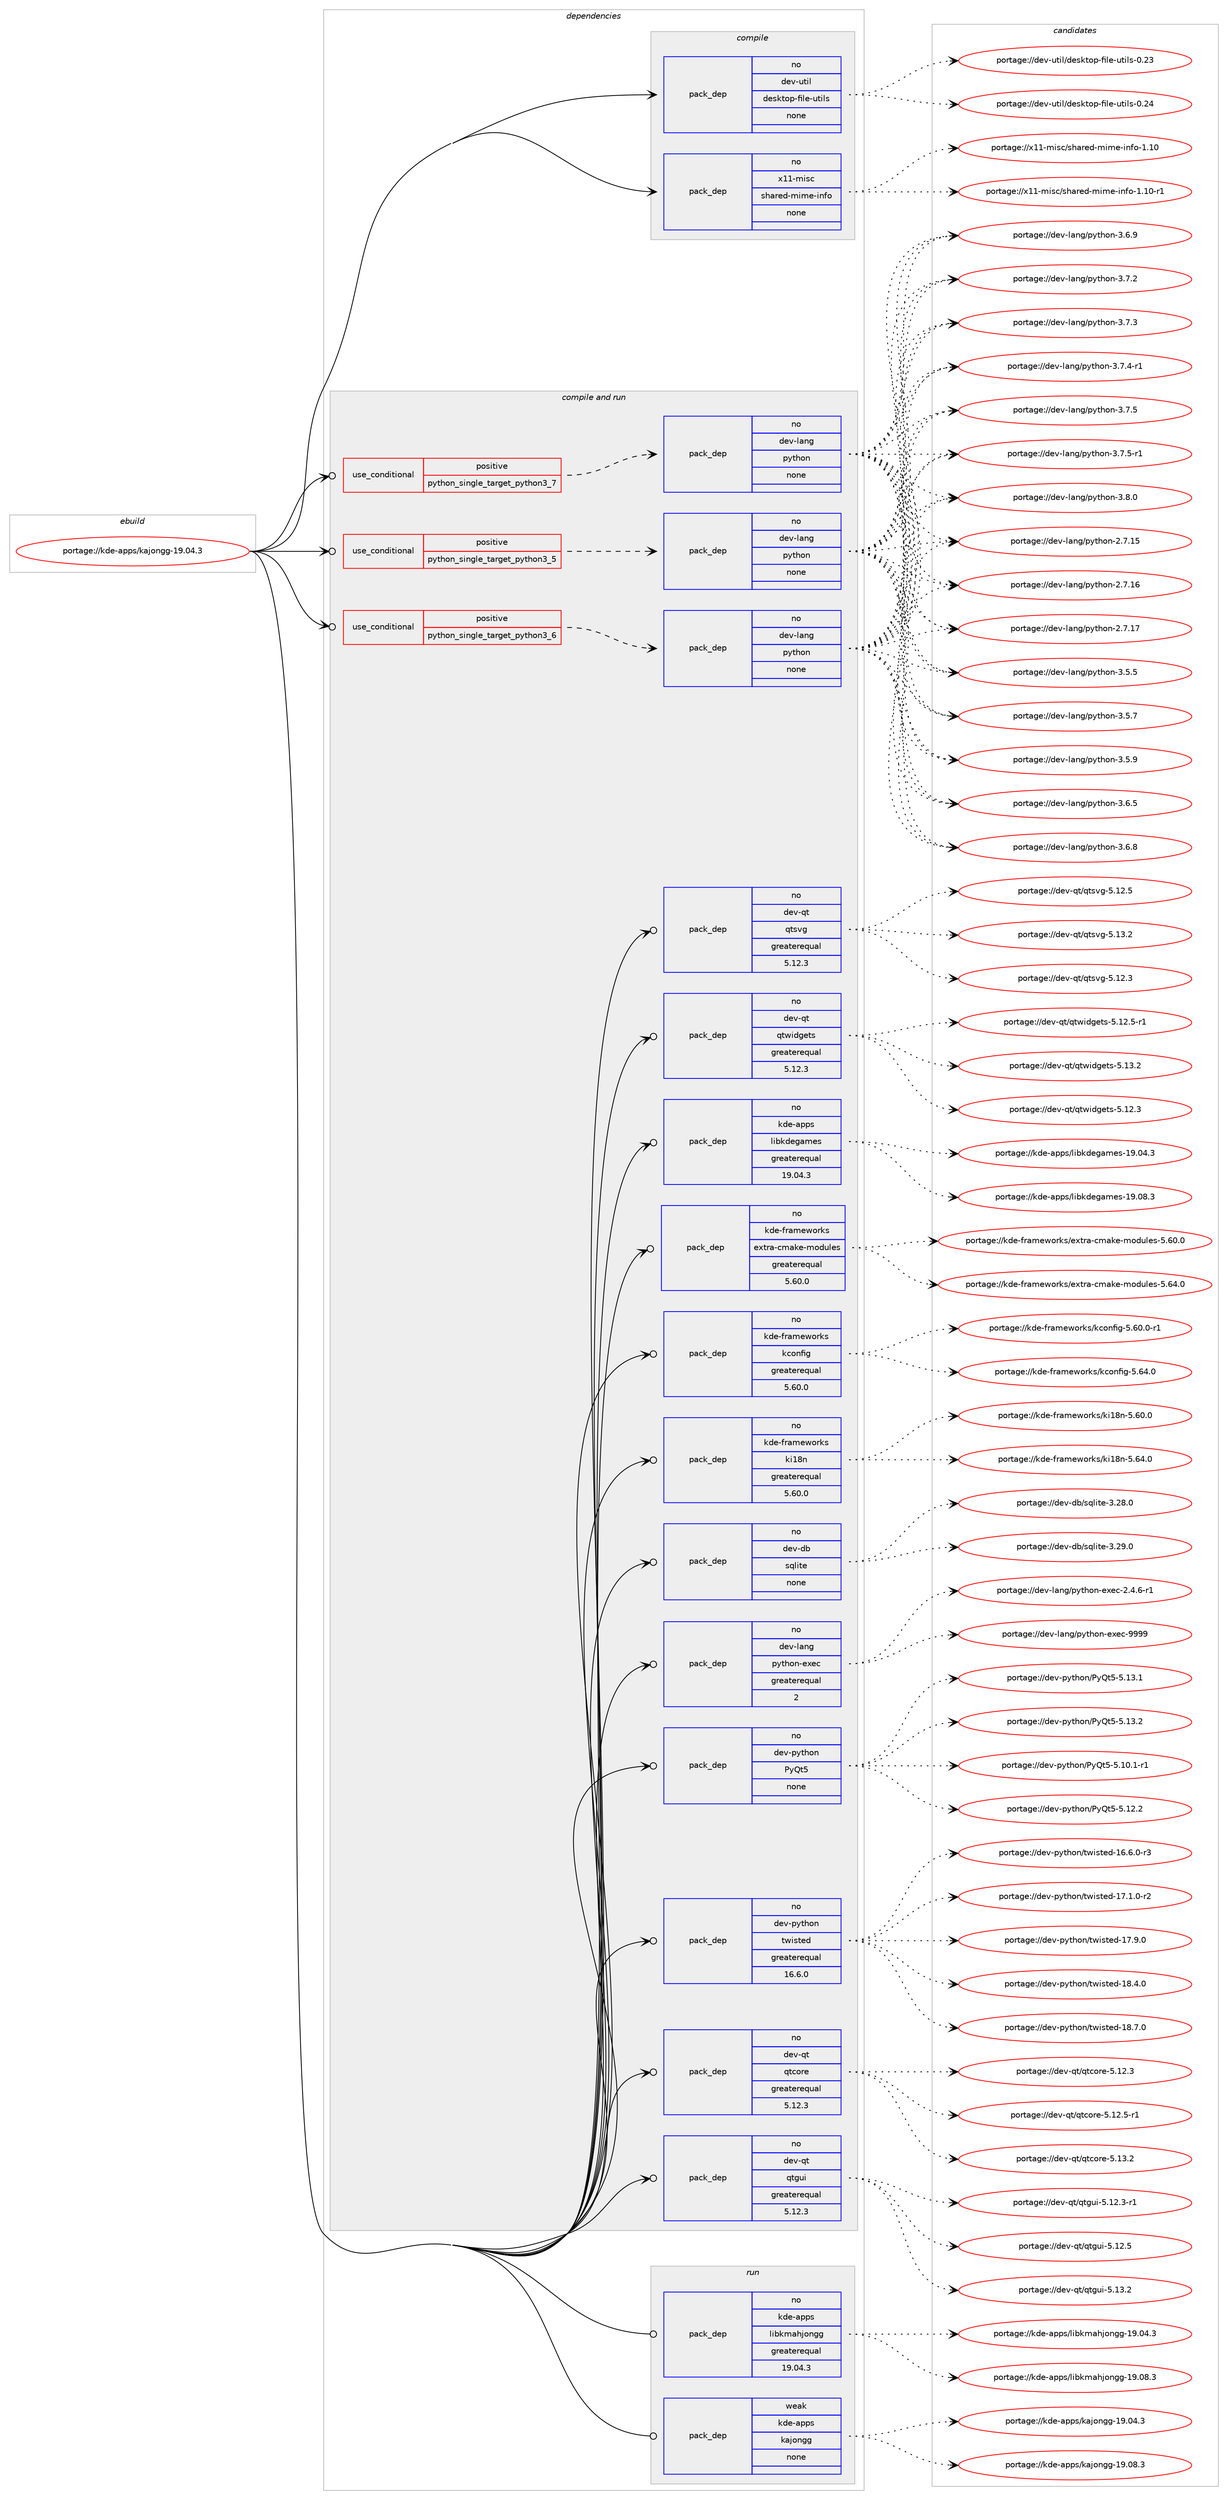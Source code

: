 digraph prolog {

# *************
# Graph options
# *************

newrank=true;
concentrate=true;
compound=true;
graph [rankdir=LR,fontname=Helvetica,fontsize=10,ranksep=1.5];#, ranksep=2.5, nodesep=0.2];
edge  [arrowhead=vee];
node  [fontname=Helvetica,fontsize=10];

# **********
# The ebuild
# **********

subgraph cluster_leftcol {
color=gray;
rank=same;
label=<<i>ebuild</i>>;
id [label="portage://kde-apps/kajongg-19.04.3", color=red, width=4, href="../kde-apps/kajongg-19.04.3.svg"];
}

# ****************
# The dependencies
# ****************

subgraph cluster_midcol {
color=gray;
label=<<i>dependencies</i>>;
subgraph cluster_compile {
fillcolor="#eeeeee";
style=filled;
label=<<i>compile</i>>;
subgraph pack207438 {
dependency286711 [label=<<TABLE BORDER="0" CELLBORDER="1" CELLSPACING="0" CELLPADDING="4" WIDTH="220"><TR><TD ROWSPAN="6" CELLPADDING="30">pack_dep</TD></TR><TR><TD WIDTH="110">no</TD></TR><TR><TD>dev-util</TD></TR><TR><TD>desktop-file-utils</TD></TR><TR><TD>none</TD></TR><TR><TD></TD></TR></TABLE>>, shape=none, color=blue];
}
id:e -> dependency286711:w [weight=20,style="solid",arrowhead="vee"];
subgraph pack207439 {
dependency286712 [label=<<TABLE BORDER="0" CELLBORDER="1" CELLSPACING="0" CELLPADDING="4" WIDTH="220"><TR><TD ROWSPAN="6" CELLPADDING="30">pack_dep</TD></TR><TR><TD WIDTH="110">no</TD></TR><TR><TD>x11-misc</TD></TR><TR><TD>shared-mime-info</TD></TR><TR><TD>none</TD></TR><TR><TD></TD></TR></TABLE>>, shape=none, color=blue];
}
id:e -> dependency286712:w [weight=20,style="solid",arrowhead="vee"];
}
subgraph cluster_compileandrun {
fillcolor="#eeeeee";
style=filled;
label=<<i>compile and run</i>>;
subgraph cond75016 {
dependency286713 [label=<<TABLE BORDER="0" CELLBORDER="1" CELLSPACING="0" CELLPADDING="4"><TR><TD ROWSPAN="3" CELLPADDING="10">use_conditional</TD></TR><TR><TD>positive</TD></TR><TR><TD>python_single_target_python3_5</TD></TR></TABLE>>, shape=none, color=red];
subgraph pack207440 {
dependency286714 [label=<<TABLE BORDER="0" CELLBORDER="1" CELLSPACING="0" CELLPADDING="4" WIDTH="220"><TR><TD ROWSPAN="6" CELLPADDING="30">pack_dep</TD></TR><TR><TD WIDTH="110">no</TD></TR><TR><TD>dev-lang</TD></TR><TR><TD>python</TD></TR><TR><TD>none</TD></TR><TR><TD></TD></TR></TABLE>>, shape=none, color=blue];
}
dependency286713:e -> dependency286714:w [weight=20,style="dashed",arrowhead="vee"];
}
id:e -> dependency286713:w [weight=20,style="solid",arrowhead="odotvee"];
subgraph cond75017 {
dependency286715 [label=<<TABLE BORDER="0" CELLBORDER="1" CELLSPACING="0" CELLPADDING="4"><TR><TD ROWSPAN="3" CELLPADDING="10">use_conditional</TD></TR><TR><TD>positive</TD></TR><TR><TD>python_single_target_python3_6</TD></TR></TABLE>>, shape=none, color=red];
subgraph pack207441 {
dependency286716 [label=<<TABLE BORDER="0" CELLBORDER="1" CELLSPACING="0" CELLPADDING="4" WIDTH="220"><TR><TD ROWSPAN="6" CELLPADDING="30">pack_dep</TD></TR><TR><TD WIDTH="110">no</TD></TR><TR><TD>dev-lang</TD></TR><TR><TD>python</TD></TR><TR><TD>none</TD></TR><TR><TD></TD></TR></TABLE>>, shape=none, color=blue];
}
dependency286715:e -> dependency286716:w [weight=20,style="dashed",arrowhead="vee"];
}
id:e -> dependency286715:w [weight=20,style="solid",arrowhead="odotvee"];
subgraph cond75018 {
dependency286717 [label=<<TABLE BORDER="0" CELLBORDER="1" CELLSPACING="0" CELLPADDING="4"><TR><TD ROWSPAN="3" CELLPADDING="10">use_conditional</TD></TR><TR><TD>positive</TD></TR><TR><TD>python_single_target_python3_7</TD></TR></TABLE>>, shape=none, color=red];
subgraph pack207442 {
dependency286718 [label=<<TABLE BORDER="0" CELLBORDER="1" CELLSPACING="0" CELLPADDING="4" WIDTH="220"><TR><TD ROWSPAN="6" CELLPADDING="30">pack_dep</TD></TR><TR><TD WIDTH="110">no</TD></TR><TR><TD>dev-lang</TD></TR><TR><TD>python</TD></TR><TR><TD>none</TD></TR><TR><TD></TD></TR></TABLE>>, shape=none, color=blue];
}
dependency286717:e -> dependency286718:w [weight=20,style="dashed",arrowhead="vee"];
}
id:e -> dependency286717:w [weight=20,style="solid",arrowhead="odotvee"];
subgraph pack207443 {
dependency286719 [label=<<TABLE BORDER="0" CELLBORDER="1" CELLSPACING="0" CELLPADDING="4" WIDTH="220"><TR><TD ROWSPAN="6" CELLPADDING="30">pack_dep</TD></TR><TR><TD WIDTH="110">no</TD></TR><TR><TD>dev-db</TD></TR><TR><TD>sqlite</TD></TR><TR><TD>none</TD></TR><TR><TD></TD></TR></TABLE>>, shape=none, color=blue];
}
id:e -> dependency286719:w [weight=20,style="solid",arrowhead="odotvee"];
subgraph pack207444 {
dependency286720 [label=<<TABLE BORDER="0" CELLBORDER="1" CELLSPACING="0" CELLPADDING="4" WIDTH="220"><TR><TD ROWSPAN="6" CELLPADDING="30">pack_dep</TD></TR><TR><TD WIDTH="110">no</TD></TR><TR><TD>dev-lang</TD></TR><TR><TD>python-exec</TD></TR><TR><TD>greaterequal</TD></TR><TR><TD>2</TD></TR></TABLE>>, shape=none, color=blue];
}
id:e -> dependency286720:w [weight=20,style="solid",arrowhead="odotvee"];
subgraph pack207445 {
dependency286721 [label=<<TABLE BORDER="0" CELLBORDER="1" CELLSPACING="0" CELLPADDING="4" WIDTH="220"><TR><TD ROWSPAN="6" CELLPADDING="30">pack_dep</TD></TR><TR><TD WIDTH="110">no</TD></TR><TR><TD>dev-python</TD></TR><TR><TD>PyQt5</TD></TR><TR><TD>none</TD></TR><TR><TD></TD></TR></TABLE>>, shape=none, color=blue];
}
id:e -> dependency286721:w [weight=20,style="solid",arrowhead="odotvee"];
subgraph pack207446 {
dependency286722 [label=<<TABLE BORDER="0" CELLBORDER="1" CELLSPACING="0" CELLPADDING="4" WIDTH="220"><TR><TD ROWSPAN="6" CELLPADDING="30">pack_dep</TD></TR><TR><TD WIDTH="110">no</TD></TR><TR><TD>dev-python</TD></TR><TR><TD>twisted</TD></TR><TR><TD>greaterequal</TD></TR><TR><TD>16.6.0</TD></TR></TABLE>>, shape=none, color=blue];
}
id:e -> dependency286722:w [weight=20,style="solid",arrowhead="odotvee"];
subgraph pack207447 {
dependency286723 [label=<<TABLE BORDER="0" CELLBORDER="1" CELLSPACING="0" CELLPADDING="4" WIDTH="220"><TR><TD ROWSPAN="6" CELLPADDING="30">pack_dep</TD></TR><TR><TD WIDTH="110">no</TD></TR><TR><TD>dev-qt</TD></TR><TR><TD>qtcore</TD></TR><TR><TD>greaterequal</TD></TR><TR><TD>5.12.3</TD></TR></TABLE>>, shape=none, color=blue];
}
id:e -> dependency286723:w [weight=20,style="solid",arrowhead="odotvee"];
subgraph pack207448 {
dependency286724 [label=<<TABLE BORDER="0" CELLBORDER="1" CELLSPACING="0" CELLPADDING="4" WIDTH="220"><TR><TD ROWSPAN="6" CELLPADDING="30">pack_dep</TD></TR><TR><TD WIDTH="110">no</TD></TR><TR><TD>dev-qt</TD></TR><TR><TD>qtgui</TD></TR><TR><TD>greaterequal</TD></TR><TR><TD>5.12.3</TD></TR></TABLE>>, shape=none, color=blue];
}
id:e -> dependency286724:w [weight=20,style="solid",arrowhead="odotvee"];
subgraph pack207449 {
dependency286725 [label=<<TABLE BORDER="0" CELLBORDER="1" CELLSPACING="0" CELLPADDING="4" WIDTH="220"><TR><TD ROWSPAN="6" CELLPADDING="30">pack_dep</TD></TR><TR><TD WIDTH="110">no</TD></TR><TR><TD>dev-qt</TD></TR><TR><TD>qtsvg</TD></TR><TR><TD>greaterequal</TD></TR><TR><TD>5.12.3</TD></TR></TABLE>>, shape=none, color=blue];
}
id:e -> dependency286725:w [weight=20,style="solid",arrowhead="odotvee"];
subgraph pack207450 {
dependency286726 [label=<<TABLE BORDER="0" CELLBORDER="1" CELLSPACING="0" CELLPADDING="4" WIDTH="220"><TR><TD ROWSPAN="6" CELLPADDING="30">pack_dep</TD></TR><TR><TD WIDTH="110">no</TD></TR><TR><TD>dev-qt</TD></TR><TR><TD>qtwidgets</TD></TR><TR><TD>greaterequal</TD></TR><TR><TD>5.12.3</TD></TR></TABLE>>, shape=none, color=blue];
}
id:e -> dependency286726:w [weight=20,style="solid",arrowhead="odotvee"];
subgraph pack207451 {
dependency286727 [label=<<TABLE BORDER="0" CELLBORDER="1" CELLSPACING="0" CELLPADDING="4" WIDTH="220"><TR><TD ROWSPAN="6" CELLPADDING="30">pack_dep</TD></TR><TR><TD WIDTH="110">no</TD></TR><TR><TD>kde-apps</TD></TR><TR><TD>libkdegames</TD></TR><TR><TD>greaterequal</TD></TR><TR><TD>19.04.3</TD></TR></TABLE>>, shape=none, color=blue];
}
id:e -> dependency286727:w [weight=20,style="solid",arrowhead="odotvee"];
subgraph pack207452 {
dependency286728 [label=<<TABLE BORDER="0" CELLBORDER="1" CELLSPACING="0" CELLPADDING="4" WIDTH="220"><TR><TD ROWSPAN="6" CELLPADDING="30">pack_dep</TD></TR><TR><TD WIDTH="110">no</TD></TR><TR><TD>kde-frameworks</TD></TR><TR><TD>extra-cmake-modules</TD></TR><TR><TD>greaterequal</TD></TR><TR><TD>5.60.0</TD></TR></TABLE>>, shape=none, color=blue];
}
id:e -> dependency286728:w [weight=20,style="solid",arrowhead="odotvee"];
subgraph pack207453 {
dependency286729 [label=<<TABLE BORDER="0" CELLBORDER="1" CELLSPACING="0" CELLPADDING="4" WIDTH="220"><TR><TD ROWSPAN="6" CELLPADDING="30">pack_dep</TD></TR><TR><TD WIDTH="110">no</TD></TR><TR><TD>kde-frameworks</TD></TR><TR><TD>kconfig</TD></TR><TR><TD>greaterequal</TD></TR><TR><TD>5.60.0</TD></TR></TABLE>>, shape=none, color=blue];
}
id:e -> dependency286729:w [weight=20,style="solid",arrowhead="odotvee"];
subgraph pack207454 {
dependency286730 [label=<<TABLE BORDER="0" CELLBORDER="1" CELLSPACING="0" CELLPADDING="4" WIDTH="220"><TR><TD ROWSPAN="6" CELLPADDING="30">pack_dep</TD></TR><TR><TD WIDTH="110">no</TD></TR><TR><TD>kde-frameworks</TD></TR><TR><TD>ki18n</TD></TR><TR><TD>greaterequal</TD></TR><TR><TD>5.60.0</TD></TR></TABLE>>, shape=none, color=blue];
}
id:e -> dependency286730:w [weight=20,style="solid",arrowhead="odotvee"];
}
subgraph cluster_run {
fillcolor="#eeeeee";
style=filled;
label=<<i>run</i>>;
subgraph pack207455 {
dependency286731 [label=<<TABLE BORDER="0" CELLBORDER="1" CELLSPACING="0" CELLPADDING="4" WIDTH="220"><TR><TD ROWSPAN="6" CELLPADDING="30">pack_dep</TD></TR><TR><TD WIDTH="110">no</TD></TR><TR><TD>kde-apps</TD></TR><TR><TD>libkmahjongg</TD></TR><TR><TD>greaterequal</TD></TR><TR><TD>19.04.3</TD></TR></TABLE>>, shape=none, color=blue];
}
id:e -> dependency286731:w [weight=20,style="solid",arrowhead="odot"];
subgraph pack207456 {
dependency286732 [label=<<TABLE BORDER="0" CELLBORDER="1" CELLSPACING="0" CELLPADDING="4" WIDTH="220"><TR><TD ROWSPAN="6" CELLPADDING="30">pack_dep</TD></TR><TR><TD WIDTH="110">weak</TD></TR><TR><TD>kde-apps</TD></TR><TR><TD>kajongg</TD></TR><TR><TD>none</TD></TR><TR><TD></TD></TR></TABLE>>, shape=none, color=blue];
}
id:e -> dependency286732:w [weight=20,style="solid",arrowhead="odot"];
}
}

# **************
# The candidates
# **************

subgraph cluster_choices {
rank=same;
color=gray;
label=<<i>candidates</i>>;

subgraph choice207438 {
color=black;
nodesep=1;
choiceportage100101118451171161051084710010111510711611111245102105108101451171161051081154548465051 [label="portage://dev-util/desktop-file-utils-0.23", color=red, width=4,href="../dev-util/desktop-file-utils-0.23.svg"];
choiceportage100101118451171161051084710010111510711611111245102105108101451171161051081154548465052 [label="portage://dev-util/desktop-file-utils-0.24", color=red, width=4,href="../dev-util/desktop-file-utils-0.24.svg"];
dependency286711:e -> choiceportage100101118451171161051084710010111510711611111245102105108101451171161051081154548465051:w [style=dotted,weight="100"];
dependency286711:e -> choiceportage100101118451171161051084710010111510711611111245102105108101451171161051081154548465052:w [style=dotted,weight="100"];
}
subgraph choice207439 {
color=black;
nodesep=1;
choiceportage12049494510910511599471151049711410110045109105109101451051101021114549464948 [label="portage://x11-misc/shared-mime-info-1.10", color=red, width=4,href="../x11-misc/shared-mime-info-1.10.svg"];
choiceportage120494945109105115994711510497114101100451091051091014510511010211145494649484511449 [label="portage://x11-misc/shared-mime-info-1.10-r1", color=red, width=4,href="../x11-misc/shared-mime-info-1.10-r1.svg"];
dependency286712:e -> choiceportage12049494510910511599471151049711410110045109105109101451051101021114549464948:w [style=dotted,weight="100"];
dependency286712:e -> choiceportage120494945109105115994711510497114101100451091051091014510511010211145494649484511449:w [style=dotted,weight="100"];
}
subgraph choice207440 {
color=black;
nodesep=1;
choiceportage10010111845108971101034711212111610411111045504655464953 [label="portage://dev-lang/python-2.7.15", color=red, width=4,href="../dev-lang/python-2.7.15.svg"];
choiceportage10010111845108971101034711212111610411111045504655464954 [label="portage://dev-lang/python-2.7.16", color=red, width=4,href="../dev-lang/python-2.7.16.svg"];
choiceportage10010111845108971101034711212111610411111045504655464955 [label="portage://dev-lang/python-2.7.17", color=red, width=4,href="../dev-lang/python-2.7.17.svg"];
choiceportage100101118451089711010347112121116104111110455146534653 [label="portage://dev-lang/python-3.5.5", color=red, width=4,href="../dev-lang/python-3.5.5.svg"];
choiceportage100101118451089711010347112121116104111110455146534655 [label="portage://dev-lang/python-3.5.7", color=red, width=4,href="../dev-lang/python-3.5.7.svg"];
choiceportage100101118451089711010347112121116104111110455146534657 [label="portage://dev-lang/python-3.5.9", color=red, width=4,href="../dev-lang/python-3.5.9.svg"];
choiceportage100101118451089711010347112121116104111110455146544653 [label="portage://dev-lang/python-3.6.5", color=red, width=4,href="../dev-lang/python-3.6.5.svg"];
choiceportage100101118451089711010347112121116104111110455146544656 [label="portage://dev-lang/python-3.6.8", color=red, width=4,href="../dev-lang/python-3.6.8.svg"];
choiceportage100101118451089711010347112121116104111110455146544657 [label="portage://dev-lang/python-3.6.9", color=red, width=4,href="../dev-lang/python-3.6.9.svg"];
choiceportage100101118451089711010347112121116104111110455146554650 [label="portage://dev-lang/python-3.7.2", color=red, width=4,href="../dev-lang/python-3.7.2.svg"];
choiceportage100101118451089711010347112121116104111110455146554651 [label="portage://dev-lang/python-3.7.3", color=red, width=4,href="../dev-lang/python-3.7.3.svg"];
choiceportage1001011184510897110103471121211161041111104551465546524511449 [label="portage://dev-lang/python-3.7.4-r1", color=red, width=4,href="../dev-lang/python-3.7.4-r1.svg"];
choiceportage100101118451089711010347112121116104111110455146554653 [label="portage://dev-lang/python-3.7.5", color=red, width=4,href="../dev-lang/python-3.7.5.svg"];
choiceportage1001011184510897110103471121211161041111104551465546534511449 [label="portage://dev-lang/python-3.7.5-r1", color=red, width=4,href="../dev-lang/python-3.7.5-r1.svg"];
choiceportage100101118451089711010347112121116104111110455146564648 [label="portage://dev-lang/python-3.8.0", color=red, width=4,href="../dev-lang/python-3.8.0.svg"];
dependency286714:e -> choiceportage10010111845108971101034711212111610411111045504655464953:w [style=dotted,weight="100"];
dependency286714:e -> choiceportage10010111845108971101034711212111610411111045504655464954:w [style=dotted,weight="100"];
dependency286714:e -> choiceportage10010111845108971101034711212111610411111045504655464955:w [style=dotted,weight="100"];
dependency286714:e -> choiceportage100101118451089711010347112121116104111110455146534653:w [style=dotted,weight="100"];
dependency286714:e -> choiceportage100101118451089711010347112121116104111110455146534655:w [style=dotted,weight="100"];
dependency286714:e -> choiceportage100101118451089711010347112121116104111110455146534657:w [style=dotted,weight="100"];
dependency286714:e -> choiceportage100101118451089711010347112121116104111110455146544653:w [style=dotted,weight="100"];
dependency286714:e -> choiceportage100101118451089711010347112121116104111110455146544656:w [style=dotted,weight="100"];
dependency286714:e -> choiceportage100101118451089711010347112121116104111110455146544657:w [style=dotted,weight="100"];
dependency286714:e -> choiceportage100101118451089711010347112121116104111110455146554650:w [style=dotted,weight="100"];
dependency286714:e -> choiceportage100101118451089711010347112121116104111110455146554651:w [style=dotted,weight="100"];
dependency286714:e -> choiceportage1001011184510897110103471121211161041111104551465546524511449:w [style=dotted,weight="100"];
dependency286714:e -> choiceportage100101118451089711010347112121116104111110455146554653:w [style=dotted,weight="100"];
dependency286714:e -> choiceportage1001011184510897110103471121211161041111104551465546534511449:w [style=dotted,weight="100"];
dependency286714:e -> choiceportage100101118451089711010347112121116104111110455146564648:w [style=dotted,weight="100"];
}
subgraph choice207441 {
color=black;
nodesep=1;
choiceportage10010111845108971101034711212111610411111045504655464953 [label="portage://dev-lang/python-2.7.15", color=red, width=4,href="../dev-lang/python-2.7.15.svg"];
choiceportage10010111845108971101034711212111610411111045504655464954 [label="portage://dev-lang/python-2.7.16", color=red, width=4,href="../dev-lang/python-2.7.16.svg"];
choiceportage10010111845108971101034711212111610411111045504655464955 [label="portage://dev-lang/python-2.7.17", color=red, width=4,href="../dev-lang/python-2.7.17.svg"];
choiceportage100101118451089711010347112121116104111110455146534653 [label="portage://dev-lang/python-3.5.5", color=red, width=4,href="../dev-lang/python-3.5.5.svg"];
choiceportage100101118451089711010347112121116104111110455146534655 [label="portage://dev-lang/python-3.5.7", color=red, width=4,href="../dev-lang/python-3.5.7.svg"];
choiceportage100101118451089711010347112121116104111110455146534657 [label="portage://dev-lang/python-3.5.9", color=red, width=4,href="../dev-lang/python-3.5.9.svg"];
choiceportage100101118451089711010347112121116104111110455146544653 [label="portage://dev-lang/python-3.6.5", color=red, width=4,href="../dev-lang/python-3.6.5.svg"];
choiceportage100101118451089711010347112121116104111110455146544656 [label="portage://dev-lang/python-3.6.8", color=red, width=4,href="../dev-lang/python-3.6.8.svg"];
choiceportage100101118451089711010347112121116104111110455146544657 [label="portage://dev-lang/python-3.6.9", color=red, width=4,href="../dev-lang/python-3.6.9.svg"];
choiceportage100101118451089711010347112121116104111110455146554650 [label="portage://dev-lang/python-3.7.2", color=red, width=4,href="../dev-lang/python-3.7.2.svg"];
choiceportage100101118451089711010347112121116104111110455146554651 [label="portage://dev-lang/python-3.7.3", color=red, width=4,href="../dev-lang/python-3.7.3.svg"];
choiceportage1001011184510897110103471121211161041111104551465546524511449 [label="portage://dev-lang/python-3.7.4-r1", color=red, width=4,href="../dev-lang/python-3.7.4-r1.svg"];
choiceportage100101118451089711010347112121116104111110455146554653 [label="portage://dev-lang/python-3.7.5", color=red, width=4,href="../dev-lang/python-3.7.5.svg"];
choiceportage1001011184510897110103471121211161041111104551465546534511449 [label="portage://dev-lang/python-3.7.5-r1", color=red, width=4,href="../dev-lang/python-3.7.5-r1.svg"];
choiceportage100101118451089711010347112121116104111110455146564648 [label="portage://dev-lang/python-3.8.0", color=red, width=4,href="../dev-lang/python-3.8.0.svg"];
dependency286716:e -> choiceportage10010111845108971101034711212111610411111045504655464953:w [style=dotted,weight="100"];
dependency286716:e -> choiceportage10010111845108971101034711212111610411111045504655464954:w [style=dotted,weight="100"];
dependency286716:e -> choiceportage10010111845108971101034711212111610411111045504655464955:w [style=dotted,weight="100"];
dependency286716:e -> choiceportage100101118451089711010347112121116104111110455146534653:w [style=dotted,weight="100"];
dependency286716:e -> choiceportage100101118451089711010347112121116104111110455146534655:w [style=dotted,weight="100"];
dependency286716:e -> choiceportage100101118451089711010347112121116104111110455146534657:w [style=dotted,weight="100"];
dependency286716:e -> choiceportage100101118451089711010347112121116104111110455146544653:w [style=dotted,weight="100"];
dependency286716:e -> choiceportage100101118451089711010347112121116104111110455146544656:w [style=dotted,weight="100"];
dependency286716:e -> choiceportage100101118451089711010347112121116104111110455146544657:w [style=dotted,weight="100"];
dependency286716:e -> choiceportage100101118451089711010347112121116104111110455146554650:w [style=dotted,weight="100"];
dependency286716:e -> choiceportage100101118451089711010347112121116104111110455146554651:w [style=dotted,weight="100"];
dependency286716:e -> choiceportage1001011184510897110103471121211161041111104551465546524511449:w [style=dotted,weight="100"];
dependency286716:e -> choiceportage100101118451089711010347112121116104111110455146554653:w [style=dotted,weight="100"];
dependency286716:e -> choiceportage1001011184510897110103471121211161041111104551465546534511449:w [style=dotted,weight="100"];
dependency286716:e -> choiceportage100101118451089711010347112121116104111110455146564648:w [style=dotted,weight="100"];
}
subgraph choice207442 {
color=black;
nodesep=1;
choiceportage10010111845108971101034711212111610411111045504655464953 [label="portage://dev-lang/python-2.7.15", color=red, width=4,href="../dev-lang/python-2.7.15.svg"];
choiceportage10010111845108971101034711212111610411111045504655464954 [label="portage://dev-lang/python-2.7.16", color=red, width=4,href="../dev-lang/python-2.7.16.svg"];
choiceportage10010111845108971101034711212111610411111045504655464955 [label="portage://dev-lang/python-2.7.17", color=red, width=4,href="../dev-lang/python-2.7.17.svg"];
choiceportage100101118451089711010347112121116104111110455146534653 [label="portage://dev-lang/python-3.5.5", color=red, width=4,href="../dev-lang/python-3.5.5.svg"];
choiceportage100101118451089711010347112121116104111110455146534655 [label="portage://dev-lang/python-3.5.7", color=red, width=4,href="../dev-lang/python-3.5.7.svg"];
choiceportage100101118451089711010347112121116104111110455146534657 [label="portage://dev-lang/python-3.5.9", color=red, width=4,href="../dev-lang/python-3.5.9.svg"];
choiceportage100101118451089711010347112121116104111110455146544653 [label="portage://dev-lang/python-3.6.5", color=red, width=4,href="../dev-lang/python-3.6.5.svg"];
choiceportage100101118451089711010347112121116104111110455146544656 [label="portage://dev-lang/python-3.6.8", color=red, width=4,href="../dev-lang/python-3.6.8.svg"];
choiceportage100101118451089711010347112121116104111110455146544657 [label="portage://dev-lang/python-3.6.9", color=red, width=4,href="../dev-lang/python-3.6.9.svg"];
choiceportage100101118451089711010347112121116104111110455146554650 [label="portage://dev-lang/python-3.7.2", color=red, width=4,href="../dev-lang/python-3.7.2.svg"];
choiceportage100101118451089711010347112121116104111110455146554651 [label="portage://dev-lang/python-3.7.3", color=red, width=4,href="../dev-lang/python-3.7.3.svg"];
choiceportage1001011184510897110103471121211161041111104551465546524511449 [label="portage://dev-lang/python-3.7.4-r1", color=red, width=4,href="../dev-lang/python-3.7.4-r1.svg"];
choiceportage100101118451089711010347112121116104111110455146554653 [label="portage://dev-lang/python-3.7.5", color=red, width=4,href="../dev-lang/python-3.7.5.svg"];
choiceportage1001011184510897110103471121211161041111104551465546534511449 [label="portage://dev-lang/python-3.7.5-r1", color=red, width=4,href="../dev-lang/python-3.7.5-r1.svg"];
choiceportage100101118451089711010347112121116104111110455146564648 [label="portage://dev-lang/python-3.8.0", color=red, width=4,href="../dev-lang/python-3.8.0.svg"];
dependency286718:e -> choiceportage10010111845108971101034711212111610411111045504655464953:w [style=dotted,weight="100"];
dependency286718:e -> choiceportage10010111845108971101034711212111610411111045504655464954:w [style=dotted,weight="100"];
dependency286718:e -> choiceportage10010111845108971101034711212111610411111045504655464955:w [style=dotted,weight="100"];
dependency286718:e -> choiceportage100101118451089711010347112121116104111110455146534653:w [style=dotted,weight="100"];
dependency286718:e -> choiceportage100101118451089711010347112121116104111110455146534655:w [style=dotted,weight="100"];
dependency286718:e -> choiceportage100101118451089711010347112121116104111110455146534657:w [style=dotted,weight="100"];
dependency286718:e -> choiceportage100101118451089711010347112121116104111110455146544653:w [style=dotted,weight="100"];
dependency286718:e -> choiceportage100101118451089711010347112121116104111110455146544656:w [style=dotted,weight="100"];
dependency286718:e -> choiceportage100101118451089711010347112121116104111110455146544657:w [style=dotted,weight="100"];
dependency286718:e -> choiceportage100101118451089711010347112121116104111110455146554650:w [style=dotted,weight="100"];
dependency286718:e -> choiceportage100101118451089711010347112121116104111110455146554651:w [style=dotted,weight="100"];
dependency286718:e -> choiceportage1001011184510897110103471121211161041111104551465546524511449:w [style=dotted,weight="100"];
dependency286718:e -> choiceportage100101118451089711010347112121116104111110455146554653:w [style=dotted,weight="100"];
dependency286718:e -> choiceportage1001011184510897110103471121211161041111104551465546534511449:w [style=dotted,weight="100"];
dependency286718:e -> choiceportage100101118451089711010347112121116104111110455146564648:w [style=dotted,weight="100"];
}
subgraph choice207443 {
color=black;
nodesep=1;
choiceportage10010111845100984711511310810511610145514650564648 [label="portage://dev-db/sqlite-3.28.0", color=red, width=4,href="../dev-db/sqlite-3.28.0.svg"];
choiceportage10010111845100984711511310810511610145514650574648 [label="portage://dev-db/sqlite-3.29.0", color=red, width=4,href="../dev-db/sqlite-3.29.0.svg"];
dependency286719:e -> choiceportage10010111845100984711511310810511610145514650564648:w [style=dotted,weight="100"];
dependency286719:e -> choiceportage10010111845100984711511310810511610145514650574648:w [style=dotted,weight="100"];
}
subgraph choice207444 {
color=black;
nodesep=1;
choiceportage10010111845108971101034711212111610411111045101120101994550465246544511449 [label="portage://dev-lang/python-exec-2.4.6-r1", color=red, width=4,href="../dev-lang/python-exec-2.4.6-r1.svg"];
choiceportage10010111845108971101034711212111610411111045101120101994557575757 [label="portage://dev-lang/python-exec-9999", color=red, width=4,href="../dev-lang/python-exec-9999.svg"];
dependency286720:e -> choiceportage10010111845108971101034711212111610411111045101120101994550465246544511449:w [style=dotted,weight="100"];
dependency286720:e -> choiceportage10010111845108971101034711212111610411111045101120101994557575757:w [style=dotted,weight="100"];
}
subgraph choice207445 {
color=black;
nodesep=1;
choiceportage1001011184511212111610411111047801218111653455346494846494511449 [label="portage://dev-python/PyQt5-5.10.1-r1", color=red, width=4,href="../dev-python/PyQt5-5.10.1-r1.svg"];
choiceportage100101118451121211161041111104780121811165345534649504650 [label="portage://dev-python/PyQt5-5.12.2", color=red, width=4,href="../dev-python/PyQt5-5.12.2.svg"];
choiceportage100101118451121211161041111104780121811165345534649514649 [label="portage://dev-python/PyQt5-5.13.1", color=red, width=4,href="../dev-python/PyQt5-5.13.1.svg"];
choiceportage100101118451121211161041111104780121811165345534649514650 [label="portage://dev-python/PyQt5-5.13.2", color=red, width=4,href="../dev-python/PyQt5-5.13.2.svg"];
dependency286721:e -> choiceportage1001011184511212111610411111047801218111653455346494846494511449:w [style=dotted,weight="100"];
dependency286721:e -> choiceportage100101118451121211161041111104780121811165345534649504650:w [style=dotted,weight="100"];
dependency286721:e -> choiceportage100101118451121211161041111104780121811165345534649514649:w [style=dotted,weight="100"];
dependency286721:e -> choiceportage100101118451121211161041111104780121811165345534649514650:w [style=dotted,weight="100"];
}
subgraph choice207446 {
color=black;
nodesep=1;
choiceportage1001011184511212111610411111047116119105115116101100454954465446484511451 [label="portage://dev-python/twisted-16.6.0-r3", color=red, width=4,href="../dev-python/twisted-16.6.0-r3.svg"];
choiceportage1001011184511212111610411111047116119105115116101100454955464946484511450 [label="portage://dev-python/twisted-17.1.0-r2", color=red, width=4,href="../dev-python/twisted-17.1.0-r2.svg"];
choiceportage100101118451121211161041111104711611910511511610110045495546574648 [label="portage://dev-python/twisted-17.9.0", color=red, width=4,href="../dev-python/twisted-17.9.0.svg"];
choiceportage100101118451121211161041111104711611910511511610110045495646524648 [label="portage://dev-python/twisted-18.4.0", color=red, width=4,href="../dev-python/twisted-18.4.0.svg"];
choiceportage100101118451121211161041111104711611910511511610110045495646554648 [label="portage://dev-python/twisted-18.7.0", color=red, width=4,href="../dev-python/twisted-18.7.0.svg"];
dependency286722:e -> choiceportage1001011184511212111610411111047116119105115116101100454954465446484511451:w [style=dotted,weight="100"];
dependency286722:e -> choiceportage1001011184511212111610411111047116119105115116101100454955464946484511450:w [style=dotted,weight="100"];
dependency286722:e -> choiceportage100101118451121211161041111104711611910511511610110045495546574648:w [style=dotted,weight="100"];
dependency286722:e -> choiceportage100101118451121211161041111104711611910511511610110045495646524648:w [style=dotted,weight="100"];
dependency286722:e -> choiceportage100101118451121211161041111104711611910511511610110045495646554648:w [style=dotted,weight="100"];
}
subgraph choice207447 {
color=black;
nodesep=1;
choiceportage10010111845113116471131169911111410145534649504651 [label="portage://dev-qt/qtcore-5.12.3", color=red, width=4,href="../dev-qt/qtcore-5.12.3.svg"];
choiceportage100101118451131164711311699111114101455346495046534511449 [label="portage://dev-qt/qtcore-5.12.5-r1", color=red, width=4,href="../dev-qt/qtcore-5.12.5-r1.svg"];
choiceportage10010111845113116471131169911111410145534649514650 [label="portage://dev-qt/qtcore-5.13.2", color=red, width=4,href="../dev-qt/qtcore-5.13.2.svg"];
dependency286723:e -> choiceportage10010111845113116471131169911111410145534649504651:w [style=dotted,weight="100"];
dependency286723:e -> choiceportage100101118451131164711311699111114101455346495046534511449:w [style=dotted,weight="100"];
dependency286723:e -> choiceportage10010111845113116471131169911111410145534649514650:w [style=dotted,weight="100"];
}
subgraph choice207448 {
color=black;
nodesep=1;
choiceportage1001011184511311647113116103117105455346495046514511449 [label="portage://dev-qt/qtgui-5.12.3-r1", color=red, width=4,href="../dev-qt/qtgui-5.12.3-r1.svg"];
choiceportage100101118451131164711311610311710545534649504653 [label="portage://dev-qt/qtgui-5.12.5", color=red, width=4,href="../dev-qt/qtgui-5.12.5.svg"];
choiceportage100101118451131164711311610311710545534649514650 [label="portage://dev-qt/qtgui-5.13.2", color=red, width=4,href="../dev-qt/qtgui-5.13.2.svg"];
dependency286724:e -> choiceportage1001011184511311647113116103117105455346495046514511449:w [style=dotted,weight="100"];
dependency286724:e -> choiceportage100101118451131164711311610311710545534649504653:w [style=dotted,weight="100"];
dependency286724:e -> choiceportage100101118451131164711311610311710545534649514650:w [style=dotted,weight="100"];
}
subgraph choice207449 {
color=black;
nodesep=1;
choiceportage100101118451131164711311611511810345534649504651 [label="portage://dev-qt/qtsvg-5.12.3", color=red, width=4,href="../dev-qt/qtsvg-5.12.3.svg"];
choiceportage100101118451131164711311611511810345534649504653 [label="portage://dev-qt/qtsvg-5.12.5", color=red, width=4,href="../dev-qt/qtsvg-5.12.5.svg"];
choiceportage100101118451131164711311611511810345534649514650 [label="portage://dev-qt/qtsvg-5.13.2", color=red, width=4,href="../dev-qt/qtsvg-5.13.2.svg"];
dependency286725:e -> choiceportage100101118451131164711311611511810345534649504651:w [style=dotted,weight="100"];
dependency286725:e -> choiceportage100101118451131164711311611511810345534649504653:w [style=dotted,weight="100"];
dependency286725:e -> choiceportage100101118451131164711311611511810345534649514650:w [style=dotted,weight="100"];
}
subgraph choice207450 {
color=black;
nodesep=1;
choiceportage100101118451131164711311611910510010310111611545534649504651 [label="portage://dev-qt/qtwidgets-5.12.3", color=red, width=4,href="../dev-qt/qtwidgets-5.12.3.svg"];
choiceportage1001011184511311647113116119105100103101116115455346495046534511449 [label="portage://dev-qt/qtwidgets-5.12.5-r1", color=red, width=4,href="../dev-qt/qtwidgets-5.12.5-r1.svg"];
choiceportage100101118451131164711311611910510010310111611545534649514650 [label="portage://dev-qt/qtwidgets-5.13.2", color=red, width=4,href="../dev-qt/qtwidgets-5.13.2.svg"];
dependency286726:e -> choiceportage100101118451131164711311611910510010310111611545534649504651:w [style=dotted,weight="100"];
dependency286726:e -> choiceportage1001011184511311647113116119105100103101116115455346495046534511449:w [style=dotted,weight="100"];
dependency286726:e -> choiceportage100101118451131164711311611910510010310111611545534649514650:w [style=dotted,weight="100"];
}
subgraph choice207451 {
color=black;
nodesep=1;
choiceportage10710010145971121121154710810598107100101103971091011154549574648524651 [label="portage://kde-apps/libkdegames-19.04.3", color=red, width=4,href="../kde-apps/libkdegames-19.04.3.svg"];
choiceportage10710010145971121121154710810598107100101103971091011154549574648564651 [label="portage://kde-apps/libkdegames-19.08.3", color=red, width=4,href="../kde-apps/libkdegames-19.08.3.svg"];
dependency286727:e -> choiceportage10710010145971121121154710810598107100101103971091011154549574648524651:w [style=dotted,weight="100"];
dependency286727:e -> choiceportage10710010145971121121154710810598107100101103971091011154549574648564651:w [style=dotted,weight="100"];
}
subgraph choice207452 {
color=black;
nodesep=1;
choiceportage107100101451021149710910111911111410711547101120116114974599109971071014510911110011710810111545534654484648 [label="portage://kde-frameworks/extra-cmake-modules-5.60.0", color=red, width=4,href="../kde-frameworks/extra-cmake-modules-5.60.0.svg"];
choiceportage107100101451021149710910111911111410711547101120116114974599109971071014510911110011710810111545534654524648 [label="portage://kde-frameworks/extra-cmake-modules-5.64.0", color=red, width=4,href="../kde-frameworks/extra-cmake-modules-5.64.0.svg"];
dependency286728:e -> choiceportage107100101451021149710910111911111410711547101120116114974599109971071014510911110011710810111545534654484648:w [style=dotted,weight="100"];
dependency286728:e -> choiceportage107100101451021149710910111911111410711547101120116114974599109971071014510911110011710810111545534654524648:w [style=dotted,weight="100"];
}
subgraph choice207453 {
color=black;
nodesep=1;
choiceportage10710010145102114971091011191111141071154710799111110102105103455346544846484511449 [label="portage://kde-frameworks/kconfig-5.60.0-r1", color=red, width=4,href="../kde-frameworks/kconfig-5.60.0-r1.svg"];
choiceportage1071001014510211497109101119111114107115471079911111010210510345534654524648 [label="portage://kde-frameworks/kconfig-5.64.0", color=red, width=4,href="../kde-frameworks/kconfig-5.64.0.svg"];
dependency286729:e -> choiceportage10710010145102114971091011191111141071154710799111110102105103455346544846484511449:w [style=dotted,weight="100"];
dependency286729:e -> choiceportage1071001014510211497109101119111114107115471079911111010210510345534654524648:w [style=dotted,weight="100"];
}
subgraph choice207454 {
color=black;
nodesep=1;
choiceportage107100101451021149710910111911111410711547107105495611045534654484648 [label="portage://kde-frameworks/ki18n-5.60.0", color=red, width=4,href="../kde-frameworks/ki18n-5.60.0.svg"];
choiceportage107100101451021149710910111911111410711547107105495611045534654524648 [label="portage://kde-frameworks/ki18n-5.64.0", color=red, width=4,href="../kde-frameworks/ki18n-5.64.0.svg"];
dependency286730:e -> choiceportage107100101451021149710910111911111410711547107105495611045534654484648:w [style=dotted,weight="100"];
dependency286730:e -> choiceportage107100101451021149710910111911111410711547107105495611045534654524648:w [style=dotted,weight="100"];
}
subgraph choice207455 {
color=black;
nodesep=1;
choiceportage10710010145971121121154710810598107109971041061111101031034549574648524651 [label="portage://kde-apps/libkmahjongg-19.04.3", color=red, width=4,href="../kde-apps/libkmahjongg-19.04.3.svg"];
choiceportage10710010145971121121154710810598107109971041061111101031034549574648564651 [label="portage://kde-apps/libkmahjongg-19.08.3", color=red, width=4,href="../kde-apps/libkmahjongg-19.08.3.svg"];
dependency286731:e -> choiceportage10710010145971121121154710810598107109971041061111101031034549574648524651:w [style=dotted,weight="100"];
dependency286731:e -> choiceportage10710010145971121121154710810598107109971041061111101031034549574648564651:w [style=dotted,weight="100"];
}
subgraph choice207456 {
color=black;
nodesep=1;
choiceportage107100101459711211211547107971061111101031034549574648524651 [label="portage://kde-apps/kajongg-19.04.3", color=red, width=4,href="../kde-apps/kajongg-19.04.3.svg"];
choiceportage107100101459711211211547107971061111101031034549574648564651 [label="portage://kde-apps/kajongg-19.08.3", color=red, width=4,href="../kde-apps/kajongg-19.08.3.svg"];
dependency286732:e -> choiceportage107100101459711211211547107971061111101031034549574648524651:w [style=dotted,weight="100"];
dependency286732:e -> choiceportage107100101459711211211547107971061111101031034549574648564651:w [style=dotted,weight="100"];
}
}

}
